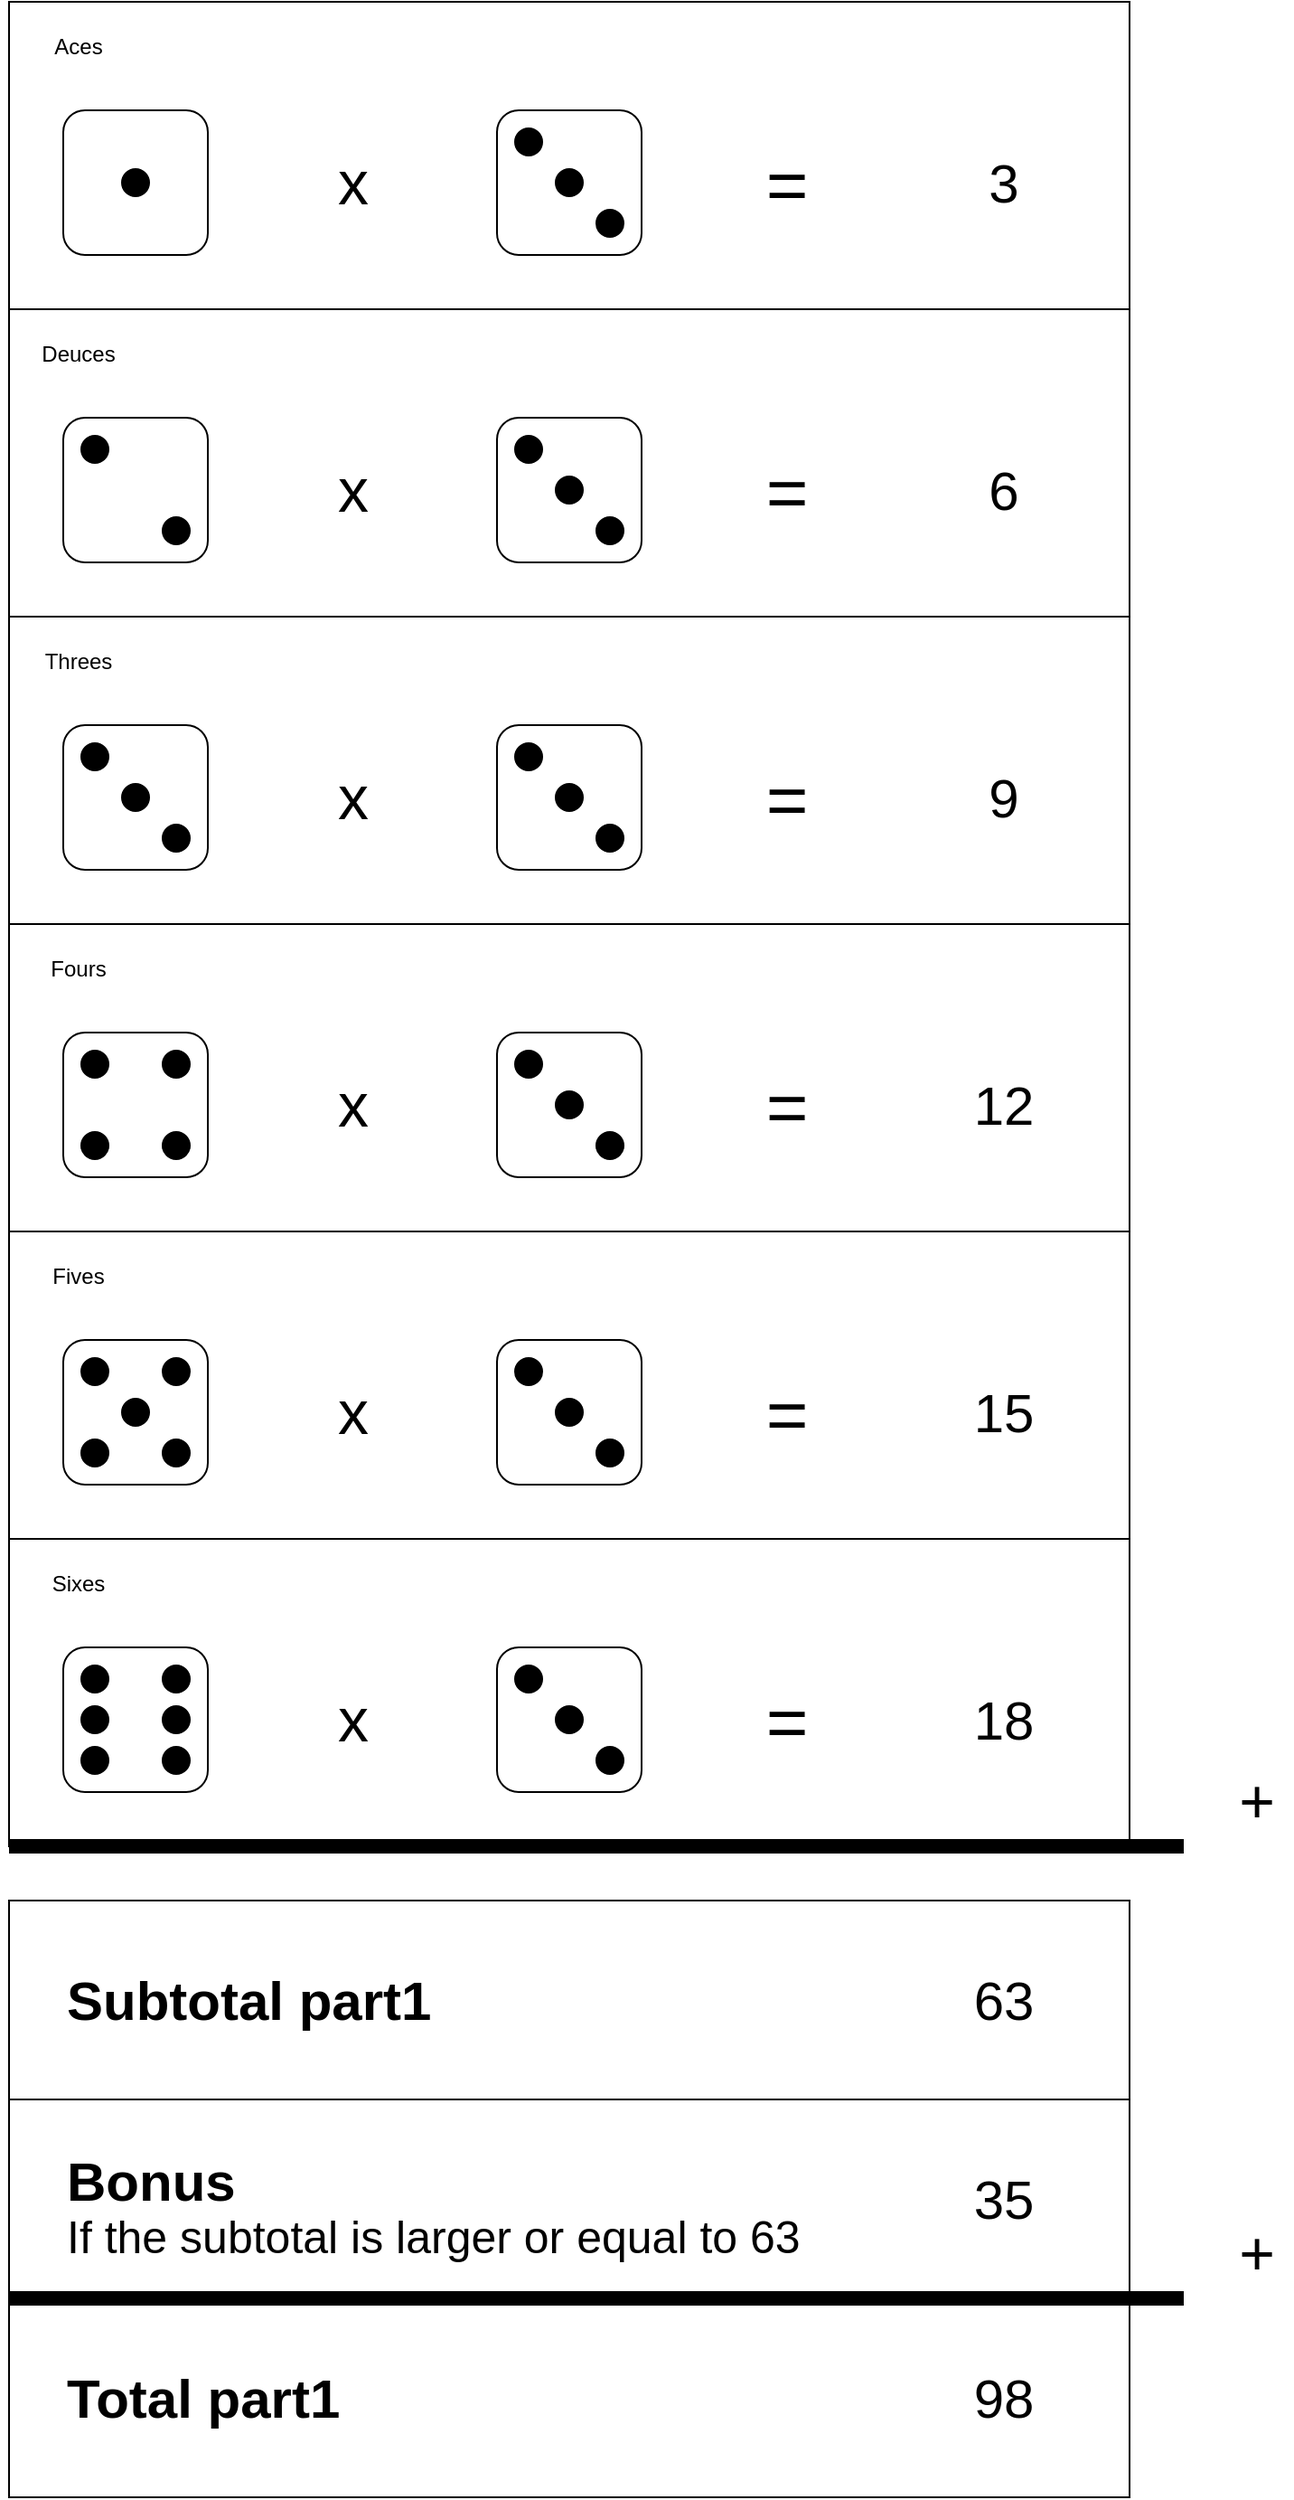 <mxfile version="20.8.5" type="device"><diagram id="bilQr91QrLmU-Cz4pOQF" name="Page-1"><mxGraphModel dx="3467" dy="1727" grid="1" gridSize="10" guides="1" tooltips="1" connect="1" arrows="1" fold="1" page="1" pageScale="1" pageWidth="900" pageHeight="1600" math="0" shadow="0"><root><mxCell id="0"/><mxCell id="1" parent="0"/><mxCell id="3JYLl49Zp33H91tTvkT3-26" value="" style="group" vertex="1" connectable="0" parent="1"><mxGeometry x="40" y="40" width="620" height="170" as="geometry"/></mxCell><mxCell id="3JYLl49Zp33H91tTvkT3-3" value="" style="rounded=0;whiteSpace=wrap;html=1;fillColor=none;" vertex="1" parent="3JYLl49Zp33H91tTvkT3-26"><mxGeometry width="620" height="170" as="geometry"/></mxCell><mxCell id="3JYLl49Zp33H91tTvkT3-1" value="" style="rounded=1;whiteSpace=wrap;html=1;" vertex="1" parent="3JYLl49Zp33H91tTvkT3-26"><mxGeometry x="30" y="60" width="80" height="80" as="geometry"/></mxCell><mxCell id="3JYLl49Zp33H91tTvkT3-2" value="" style="ellipse;whiteSpace=wrap;html=1;fillColor=#000000;" vertex="1" parent="3JYLl49Zp33H91tTvkT3-26"><mxGeometry x="62.5" y="92.5" width="15" height="15" as="geometry"/></mxCell><mxCell id="3JYLl49Zp33H91tTvkT3-4" value="Aces" style="text;html=1;align=center;verticalAlign=middle;resizable=0;points=[];autosize=1;strokeColor=none;fillColor=none;" vertex="1" parent="3JYLl49Zp33H91tTvkT3-26"><mxGeometry x="12.5" y="10" width="50" height="30" as="geometry"/></mxCell><mxCell id="3JYLl49Zp33H91tTvkT3-9" value="" style="rounded=1;whiteSpace=wrap;html=1;" vertex="1" parent="3JYLl49Zp33H91tTvkT3-26"><mxGeometry x="270" y="60" width="80" height="80" as="geometry"/></mxCell><mxCell id="3JYLl49Zp33H91tTvkT3-10" value="" style="ellipse;whiteSpace=wrap;html=1;fillColor=#000000;" vertex="1" parent="3JYLl49Zp33H91tTvkT3-26"><mxGeometry x="302.5" y="92.5" width="15" height="15" as="geometry"/></mxCell><mxCell id="3JYLl49Zp33H91tTvkT3-16" value="" style="ellipse;whiteSpace=wrap;html=1;fillColor=#000000;" vertex="1" parent="3JYLl49Zp33H91tTvkT3-26"><mxGeometry x="280" y="70" width="15" height="15" as="geometry"/></mxCell><mxCell id="3JYLl49Zp33H91tTvkT3-20" value="" style="ellipse;whiteSpace=wrap;html=1;fillColor=#000000;" vertex="1" parent="3JYLl49Zp33H91tTvkT3-26"><mxGeometry x="325" y="115" width="15" height="15" as="geometry"/></mxCell><mxCell id="3JYLl49Zp33H91tTvkT3-23" value="&lt;font style=&quot;font-size: 30px;&quot;&gt;3&lt;/font&gt;" style="text;html=1;align=center;verticalAlign=middle;resizable=0;points=[];autosize=1;strokeColor=none;fillColor=none;strokeWidth=5;" vertex="1" parent="3JYLl49Zp33H91tTvkT3-26"><mxGeometry x="530" y="75" width="40" height="50" as="geometry"/></mxCell><mxCell id="3JYLl49Zp33H91tTvkT3-24" value="&lt;font style=&quot;font-size: 40px;&quot;&gt;=&lt;/font&gt;" style="text;html=1;align=center;verticalAlign=middle;resizable=0;points=[];autosize=1;strokeColor=none;fillColor=none;strokeWidth=5;" vertex="1" parent="3JYLl49Zp33H91tTvkT3-26"><mxGeometry x="405" y="70" width="50" height="60" as="geometry"/></mxCell><mxCell id="3JYLl49Zp33H91tTvkT3-25" value="&lt;font style=&quot;font-size: 34px;&quot;&gt;x&lt;/font&gt;" style="text;html=1;align=center;verticalAlign=middle;resizable=0;points=[];autosize=1;strokeColor=none;fillColor=none;strokeWidth=5;" vertex="1" parent="3JYLl49Zp33H91tTvkT3-26"><mxGeometry x="170" y="75" width="40" height="50" as="geometry"/></mxCell><mxCell id="3JYLl49Zp33H91tTvkT3-27" value="" style="group" vertex="1" connectable="0" parent="1"><mxGeometry x="40" y="210" width="620" height="170" as="geometry"/></mxCell><mxCell id="3JYLl49Zp33H91tTvkT3-28" value="" style="rounded=0;whiteSpace=wrap;html=1;fillColor=none;" vertex="1" parent="3JYLl49Zp33H91tTvkT3-27"><mxGeometry width="620" height="170" as="geometry"/></mxCell><mxCell id="3JYLl49Zp33H91tTvkT3-29" value="" style="rounded=1;whiteSpace=wrap;html=1;" vertex="1" parent="3JYLl49Zp33H91tTvkT3-27"><mxGeometry x="30" y="60" width="80" height="80" as="geometry"/></mxCell><mxCell id="3JYLl49Zp33H91tTvkT3-31" value="Deuces" style="text;html=1;align=center;verticalAlign=middle;resizable=0;points=[];autosize=1;strokeColor=none;fillColor=none;" vertex="1" parent="3JYLl49Zp33H91tTvkT3-27"><mxGeometry x="7.5" y="10" width="60" height="30" as="geometry"/></mxCell><mxCell id="3JYLl49Zp33H91tTvkT3-32" value="" style="rounded=1;whiteSpace=wrap;html=1;" vertex="1" parent="3JYLl49Zp33H91tTvkT3-27"><mxGeometry x="270" y="60" width="80" height="80" as="geometry"/></mxCell><mxCell id="3JYLl49Zp33H91tTvkT3-33" value="" style="ellipse;whiteSpace=wrap;html=1;fillColor=#000000;" vertex="1" parent="3JYLl49Zp33H91tTvkT3-27"><mxGeometry x="302.5" y="92.5" width="15" height="15" as="geometry"/></mxCell><mxCell id="3JYLl49Zp33H91tTvkT3-34" value="" style="ellipse;whiteSpace=wrap;html=1;fillColor=#000000;" vertex="1" parent="3JYLl49Zp33H91tTvkT3-27"><mxGeometry x="280" y="70" width="15" height="15" as="geometry"/></mxCell><mxCell id="3JYLl49Zp33H91tTvkT3-35" value="" style="ellipse;whiteSpace=wrap;html=1;fillColor=#000000;" vertex="1" parent="3JYLl49Zp33H91tTvkT3-27"><mxGeometry x="325" y="115" width="15" height="15" as="geometry"/></mxCell><mxCell id="3JYLl49Zp33H91tTvkT3-36" value="&lt;font style=&quot;font-size: 30px;&quot;&gt;6&lt;/font&gt;" style="text;html=1;align=center;verticalAlign=middle;resizable=0;points=[];autosize=1;strokeColor=none;fillColor=none;strokeWidth=5;" vertex="1" parent="3JYLl49Zp33H91tTvkT3-27"><mxGeometry x="530" y="75" width="40" height="50" as="geometry"/></mxCell><mxCell id="3JYLl49Zp33H91tTvkT3-37" value="&lt;font style=&quot;font-size: 40px;&quot;&gt;=&lt;/font&gt;" style="text;html=1;align=center;verticalAlign=middle;resizable=0;points=[];autosize=1;strokeColor=none;fillColor=none;strokeWidth=5;" vertex="1" parent="3JYLl49Zp33H91tTvkT3-27"><mxGeometry x="405" y="70" width="50" height="60" as="geometry"/></mxCell><mxCell id="3JYLl49Zp33H91tTvkT3-38" value="&lt;font style=&quot;font-size: 34px;&quot;&gt;x&lt;/font&gt;" style="text;html=1;align=center;verticalAlign=middle;resizable=0;points=[];autosize=1;strokeColor=none;fillColor=none;strokeWidth=5;" vertex="1" parent="3JYLl49Zp33H91tTvkT3-27"><mxGeometry x="170" y="75" width="40" height="50" as="geometry"/></mxCell><mxCell id="3JYLl49Zp33H91tTvkT3-111" value="" style="ellipse;whiteSpace=wrap;html=1;fillColor=#000000;" vertex="1" parent="3JYLl49Zp33H91tTvkT3-27"><mxGeometry x="40" y="70" width="15" height="15" as="geometry"/></mxCell><mxCell id="3JYLl49Zp33H91tTvkT3-112" value="" style="ellipse;whiteSpace=wrap;html=1;fillColor=#000000;" vertex="1" parent="3JYLl49Zp33H91tTvkT3-27"><mxGeometry x="85" y="115" width="15" height="15" as="geometry"/></mxCell><mxCell id="3JYLl49Zp33H91tTvkT3-39" value="" style="group" vertex="1" connectable="0" parent="1"><mxGeometry x="40" y="380" width="620" height="170" as="geometry"/></mxCell><mxCell id="3JYLl49Zp33H91tTvkT3-40" value="" style="rounded=0;whiteSpace=wrap;html=1;fillColor=none;" vertex="1" parent="3JYLl49Zp33H91tTvkT3-39"><mxGeometry width="620" height="170" as="geometry"/></mxCell><mxCell id="3JYLl49Zp33H91tTvkT3-41" value="" style="rounded=1;whiteSpace=wrap;html=1;" vertex="1" parent="3JYLl49Zp33H91tTvkT3-39"><mxGeometry x="30" y="60" width="80" height="80" as="geometry"/></mxCell><mxCell id="3JYLl49Zp33H91tTvkT3-43" value="Threes" style="text;html=1;align=center;verticalAlign=middle;resizable=0;points=[];autosize=1;strokeColor=none;fillColor=none;" vertex="1" parent="3JYLl49Zp33H91tTvkT3-39"><mxGeometry x="7.5" y="10" width="60" height="30" as="geometry"/></mxCell><mxCell id="3JYLl49Zp33H91tTvkT3-44" value="" style="rounded=1;whiteSpace=wrap;html=1;" vertex="1" parent="3JYLl49Zp33H91tTvkT3-39"><mxGeometry x="270" y="60" width="80" height="80" as="geometry"/></mxCell><mxCell id="3JYLl49Zp33H91tTvkT3-45" value="" style="ellipse;whiteSpace=wrap;html=1;fillColor=#000000;" vertex="1" parent="3JYLl49Zp33H91tTvkT3-39"><mxGeometry x="302.5" y="92.5" width="15" height="15" as="geometry"/></mxCell><mxCell id="3JYLl49Zp33H91tTvkT3-46" value="" style="ellipse;whiteSpace=wrap;html=1;fillColor=#000000;" vertex="1" parent="3JYLl49Zp33H91tTvkT3-39"><mxGeometry x="280" y="70" width="15" height="15" as="geometry"/></mxCell><mxCell id="3JYLl49Zp33H91tTvkT3-47" value="" style="ellipse;whiteSpace=wrap;html=1;fillColor=#000000;" vertex="1" parent="3JYLl49Zp33H91tTvkT3-39"><mxGeometry x="325" y="115" width="15" height="15" as="geometry"/></mxCell><mxCell id="3JYLl49Zp33H91tTvkT3-48" value="&lt;font style=&quot;font-size: 30px;&quot;&gt;9&lt;/font&gt;" style="text;html=1;align=center;verticalAlign=middle;resizable=0;points=[];autosize=1;strokeColor=none;fillColor=none;strokeWidth=5;" vertex="1" parent="3JYLl49Zp33H91tTvkT3-39"><mxGeometry x="530" y="75" width="40" height="50" as="geometry"/></mxCell><mxCell id="3JYLl49Zp33H91tTvkT3-49" value="&lt;font style=&quot;font-size: 40px;&quot;&gt;=&lt;/font&gt;" style="text;html=1;align=center;verticalAlign=middle;resizable=0;points=[];autosize=1;strokeColor=none;fillColor=none;strokeWidth=5;" vertex="1" parent="3JYLl49Zp33H91tTvkT3-39"><mxGeometry x="405" y="70" width="50" height="60" as="geometry"/></mxCell><mxCell id="3JYLl49Zp33H91tTvkT3-50" value="&lt;font style=&quot;font-size: 34px;&quot;&gt;x&lt;/font&gt;" style="text;html=1;align=center;verticalAlign=middle;resizable=0;points=[];autosize=1;strokeColor=none;fillColor=none;strokeWidth=5;" vertex="1" parent="3JYLl49Zp33H91tTvkT3-39"><mxGeometry x="170" y="75" width="40" height="50" as="geometry"/></mxCell><mxCell id="3JYLl49Zp33H91tTvkT3-107" value="" style="ellipse;whiteSpace=wrap;html=1;fillColor=#000000;" vertex="1" parent="3JYLl49Zp33H91tTvkT3-39"><mxGeometry x="62.5" y="92.5" width="15" height="15" as="geometry"/></mxCell><mxCell id="3JYLl49Zp33H91tTvkT3-108" value="" style="ellipse;whiteSpace=wrap;html=1;fillColor=#000000;" vertex="1" parent="3JYLl49Zp33H91tTvkT3-39"><mxGeometry x="40" y="70" width="15" height="15" as="geometry"/></mxCell><mxCell id="3JYLl49Zp33H91tTvkT3-109" value="" style="ellipse;whiteSpace=wrap;html=1;fillColor=#000000;" vertex="1" parent="3JYLl49Zp33H91tTvkT3-39"><mxGeometry x="85" y="115" width="15" height="15" as="geometry"/></mxCell><mxCell id="3JYLl49Zp33H91tTvkT3-51" value="" style="group" vertex="1" connectable="0" parent="1"><mxGeometry x="40" y="550" width="620" height="170" as="geometry"/></mxCell><mxCell id="3JYLl49Zp33H91tTvkT3-52" value="" style="rounded=0;whiteSpace=wrap;html=1;fillColor=none;" vertex="1" parent="3JYLl49Zp33H91tTvkT3-51"><mxGeometry width="620" height="170" as="geometry"/></mxCell><mxCell id="3JYLl49Zp33H91tTvkT3-53" value="" style="rounded=1;whiteSpace=wrap;html=1;" vertex="1" parent="3JYLl49Zp33H91tTvkT3-51"><mxGeometry x="30" y="60" width="80" height="80" as="geometry"/></mxCell><mxCell id="3JYLl49Zp33H91tTvkT3-55" value="Fours" style="text;html=1;align=center;verticalAlign=middle;resizable=0;points=[];autosize=1;strokeColor=none;fillColor=none;" vertex="1" parent="3JYLl49Zp33H91tTvkT3-51"><mxGeometry x="12.5" y="10" width="50" height="30" as="geometry"/></mxCell><mxCell id="3JYLl49Zp33H91tTvkT3-56" value="" style="rounded=1;whiteSpace=wrap;html=1;" vertex="1" parent="3JYLl49Zp33H91tTvkT3-51"><mxGeometry x="270" y="60" width="80" height="80" as="geometry"/></mxCell><mxCell id="3JYLl49Zp33H91tTvkT3-57" value="" style="ellipse;whiteSpace=wrap;html=1;fillColor=#000000;" vertex="1" parent="3JYLl49Zp33H91tTvkT3-51"><mxGeometry x="302.5" y="92.5" width="15" height="15" as="geometry"/></mxCell><mxCell id="3JYLl49Zp33H91tTvkT3-58" value="" style="ellipse;whiteSpace=wrap;html=1;fillColor=#000000;" vertex="1" parent="3JYLl49Zp33H91tTvkT3-51"><mxGeometry x="280" y="70" width="15" height="15" as="geometry"/></mxCell><mxCell id="3JYLl49Zp33H91tTvkT3-59" value="" style="ellipse;whiteSpace=wrap;html=1;fillColor=#000000;" vertex="1" parent="3JYLl49Zp33H91tTvkT3-51"><mxGeometry x="325" y="115" width="15" height="15" as="geometry"/></mxCell><mxCell id="3JYLl49Zp33H91tTvkT3-60" value="&lt;font style=&quot;font-size: 30px;&quot;&gt;12&lt;/font&gt;" style="text;html=1;align=center;verticalAlign=middle;resizable=0;points=[];autosize=1;strokeColor=none;fillColor=none;strokeWidth=5;" vertex="1" parent="3JYLl49Zp33H91tTvkT3-51"><mxGeometry x="520" y="75" width="60" height="50" as="geometry"/></mxCell><mxCell id="3JYLl49Zp33H91tTvkT3-61" value="&lt;font style=&quot;font-size: 40px;&quot;&gt;=&lt;/font&gt;" style="text;html=1;align=center;verticalAlign=middle;resizable=0;points=[];autosize=1;strokeColor=none;fillColor=none;strokeWidth=5;" vertex="1" parent="3JYLl49Zp33H91tTvkT3-51"><mxGeometry x="405" y="70" width="50" height="60" as="geometry"/></mxCell><mxCell id="3JYLl49Zp33H91tTvkT3-62" value="&lt;font style=&quot;font-size: 34px;&quot;&gt;x&lt;/font&gt;" style="text;html=1;align=center;verticalAlign=middle;resizable=0;points=[];autosize=1;strokeColor=none;fillColor=none;strokeWidth=5;" vertex="1" parent="3JYLl49Zp33H91tTvkT3-51"><mxGeometry x="170" y="75" width="40" height="50" as="geometry"/></mxCell><mxCell id="3JYLl49Zp33H91tTvkT3-114" value="" style="ellipse;whiteSpace=wrap;html=1;fillColor=#000000;" vertex="1" parent="3JYLl49Zp33H91tTvkT3-51"><mxGeometry x="40" y="70" width="15" height="15" as="geometry"/></mxCell><mxCell id="3JYLl49Zp33H91tTvkT3-115" value="" style="ellipse;whiteSpace=wrap;html=1;fillColor=#000000;" vertex="1" parent="3JYLl49Zp33H91tTvkT3-51"><mxGeometry x="85" y="115" width="15" height="15" as="geometry"/></mxCell><mxCell id="3JYLl49Zp33H91tTvkT3-119" value="" style="group;rotation=90;" vertex="1" connectable="0" parent="3JYLl49Zp33H91tTvkT3-51"><mxGeometry x="40" y="70" width="60" height="60" as="geometry"/></mxCell><mxCell id="3JYLl49Zp33H91tTvkT3-117" value="" style="ellipse;whiteSpace=wrap;html=1;fillColor=#000000;rotation=90;" vertex="1" parent="3JYLl49Zp33H91tTvkT3-119"><mxGeometry x="45" width="15" height="15" as="geometry"/></mxCell><mxCell id="3JYLl49Zp33H91tTvkT3-118" value="" style="ellipse;whiteSpace=wrap;html=1;fillColor=#000000;rotation=90;" vertex="1" parent="3JYLl49Zp33H91tTvkT3-119"><mxGeometry y="45" width="15" height="15" as="geometry"/></mxCell><mxCell id="3JYLl49Zp33H91tTvkT3-63" value="" style="group" vertex="1" connectable="0" parent="1"><mxGeometry x="40" y="720" width="620" height="170" as="geometry"/></mxCell><mxCell id="3JYLl49Zp33H91tTvkT3-64" value="" style="rounded=0;whiteSpace=wrap;html=1;fillColor=none;" vertex="1" parent="3JYLl49Zp33H91tTvkT3-63"><mxGeometry width="620" height="170" as="geometry"/></mxCell><mxCell id="3JYLl49Zp33H91tTvkT3-65" value="" style="rounded=1;whiteSpace=wrap;html=1;" vertex="1" parent="3JYLl49Zp33H91tTvkT3-63"><mxGeometry x="30" y="60" width="80" height="80" as="geometry"/></mxCell><mxCell id="3JYLl49Zp33H91tTvkT3-67" value="Fives" style="text;html=1;align=center;verticalAlign=middle;resizable=0;points=[];autosize=1;strokeColor=none;fillColor=none;" vertex="1" parent="3JYLl49Zp33H91tTvkT3-63"><mxGeometry x="12.5" y="10" width="50" height="30" as="geometry"/></mxCell><mxCell id="3JYLl49Zp33H91tTvkT3-68" value="" style="rounded=1;whiteSpace=wrap;html=1;" vertex="1" parent="3JYLl49Zp33H91tTvkT3-63"><mxGeometry x="270" y="60" width="80" height="80" as="geometry"/></mxCell><mxCell id="3JYLl49Zp33H91tTvkT3-69" value="" style="ellipse;whiteSpace=wrap;html=1;fillColor=#000000;" vertex="1" parent="3JYLl49Zp33H91tTvkT3-63"><mxGeometry x="302.5" y="92.5" width="15" height="15" as="geometry"/></mxCell><mxCell id="3JYLl49Zp33H91tTvkT3-70" value="" style="ellipse;whiteSpace=wrap;html=1;fillColor=#000000;" vertex="1" parent="3JYLl49Zp33H91tTvkT3-63"><mxGeometry x="280" y="70" width="15" height="15" as="geometry"/></mxCell><mxCell id="3JYLl49Zp33H91tTvkT3-71" value="" style="ellipse;whiteSpace=wrap;html=1;fillColor=#000000;" vertex="1" parent="3JYLl49Zp33H91tTvkT3-63"><mxGeometry x="325" y="115" width="15" height="15" as="geometry"/></mxCell><mxCell id="3JYLl49Zp33H91tTvkT3-72" value="&lt;font style=&quot;font-size: 30px;&quot;&gt;15&lt;/font&gt;" style="text;html=1;align=center;verticalAlign=middle;resizable=0;points=[];autosize=1;strokeColor=none;fillColor=none;strokeWidth=5;" vertex="1" parent="3JYLl49Zp33H91tTvkT3-63"><mxGeometry x="520" y="75" width="60" height="50" as="geometry"/></mxCell><mxCell id="3JYLl49Zp33H91tTvkT3-73" value="&lt;font style=&quot;font-size: 40px;&quot;&gt;=&lt;/font&gt;" style="text;html=1;align=center;verticalAlign=middle;resizable=0;points=[];autosize=1;strokeColor=none;fillColor=none;strokeWidth=5;" vertex="1" parent="3JYLl49Zp33H91tTvkT3-63"><mxGeometry x="405" y="70" width="50" height="60" as="geometry"/></mxCell><mxCell id="3JYLl49Zp33H91tTvkT3-74" value="&lt;font style=&quot;font-size: 34px;&quot;&gt;x&lt;/font&gt;" style="text;html=1;align=center;verticalAlign=middle;resizable=0;points=[];autosize=1;strokeColor=none;fillColor=none;strokeWidth=5;" vertex="1" parent="3JYLl49Zp33H91tTvkT3-63"><mxGeometry x="170" y="75" width="40" height="50" as="geometry"/></mxCell><mxCell id="3JYLl49Zp33H91tTvkT3-120" value="" style="ellipse;whiteSpace=wrap;html=1;fillColor=#000000;" vertex="1" parent="3JYLl49Zp33H91tTvkT3-63"><mxGeometry x="62.5" y="92.5" width="15" height="15" as="geometry"/></mxCell><mxCell id="3JYLl49Zp33H91tTvkT3-121" value="" style="ellipse;whiteSpace=wrap;html=1;fillColor=#000000;" vertex="1" parent="3JYLl49Zp33H91tTvkT3-63"><mxGeometry x="40" y="70" width="15" height="15" as="geometry"/></mxCell><mxCell id="3JYLl49Zp33H91tTvkT3-122" value="" style="ellipse;whiteSpace=wrap;html=1;fillColor=#000000;" vertex="1" parent="3JYLl49Zp33H91tTvkT3-63"><mxGeometry x="85" y="115" width="15" height="15" as="geometry"/></mxCell><mxCell id="3JYLl49Zp33H91tTvkT3-123" value="" style="group;rotation=90;" vertex="1" connectable="0" parent="3JYLl49Zp33H91tTvkT3-63"><mxGeometry x="40" y="70" width="60" height="60" as="geometry"/></mxCell><mxCell id="3JYLl49Zp33H91tTvkT3-124" value="" style="ellipse;whiteSpace=wrap;html=1;fillColor=#000000;rotation=90;" vertex="1" parent="3JYLl49Zp33H91tTvkT3-123"><mxGeometry x="45" width="15" height="15" as="geometry"/></mxCell><mxCell id="3JYLl49Zp33H91tTvkT3-125" value="" style="ellipse;whiteSpace=wrap;html=1;fillColor=#000000;rotation=90;" vertex="1" parent="3JYLl49Zp33H91tTvkT3-123"><mxGeometry y="45" width="15" height="15" as="geometry"/></mxCell><mxCell id="3JYLl49Zp33H91tTvkT3-75" value="" style="group" vertex="1" connectable="0" parent="1"><mxGeometry x="40" y="890" width="620" height="170" as="geometry"/></mxCell><mxCell id="3JYLl49Zp33H91tTvkT3-76" value="" style="rounded=0;whiteSpace=wrap;html=1;fillColor=none;" vertex="1" parent="3JYLl49Zp33H91tTvkT3-75"><mxGeometry width="620" height="170" as="geometry"/></mxCell><mxCell id="3JYLl49Zp33H91tTvkT3-77" value="" style="rounded=1;whiteSpace=wrap;html=1;" vertex="1" parent="3JYLl49Zp33H91tTvkT3-75"><mxGeometry x="30" y="60" width="80" height="80" as="geometry"/></mxCell><mxCell id="3JYLl49Zp33H91tTvkT3-79" value="Sixes" style="text;html=1;align=center;verticalAlign=middle;resizable=0;points=[];autosize=1;strokeColor=none;fillColor=none;" vertex="1" parent="3JYLl49Zp33H91tTvkT3-75"><mxGeometry x="12.5" y="10" width="50" height="30" as="geometry"/></mxCell><mxCell id="3JYLl49Zp33H91tTvkT3-80" value="" style="rounded=1;whiteSpace=wrap;html=1;" vertex="1" parent="3JYLl49Zp33H91tTvkT3-75"><mxGeometry x="270" y="60" width="80" height="80" as="geometry"/></mxCell><mxCell id="3JYLl49Zp33H91tTvkT3-81" value="" style="ellipse;whiteSpace=wrap;html=1;fillColor=#000000;" vertex="1" parent="3JYLl49Zp33H91tTvkT3-75"><mxGeometry x="302.5" y="92.5" width="15" height="15" as="geometry"/></mxCell><mxCell id="3JYLl49Zp33H91tTvkT3-82" value="" style="ellipse;whiteSpace=wrap;html=1;fillColor=#000000;" vertex="1" parent="3JYLl49Zp33H91tTvkT3-75"><mxGeometry x="280" y="70" width="15" height="15" as="geometry"/></mxCell><mxCell id="3JYLl49Zp33H91tTvkT3-83" value="" style="ellipse;whiteSpace=wrap;html=1;fillColor=#000000;" vertex="1" parent="3JYLl49Zp33H91tTvkT3-75"><mxGeometry x="325" y="115" width="15" height="15" as="geometry"/></mxCell><mxCell id="3JYLl49Zp33H91tTvkT3-84" value="&lt;font style=&quot;font-size: 30px;&quot;&gt;18&lt;/font&gt;" style="text;html=1;align=center;verticalAlign=middle;resizable=0;points=[];autosize=1;strokeColor=none;fillColor=none;strokeWidth=5;" vertex="1" parent="3JYLl49Zp33H91tTvkT3-75"><mxGeometry x="520" y="75" width="60" height="50" as="geometry"/></mxCell><mxCell id="3JYLl49Zp33H91tTvkT3-85" value="&lt;font style=&quot;font-size: 40px;&quot;&gt;=&lt;/font&gt;" style="text;html=1;align=center;verticalAlign=middle;resizable=0;points=[];autosize=1;strokeColor=none;fillColor=none;strokeWidth=5;" vertex="1" parent="3JYLl49Zp33H91tTvkT3-75"><mxGeometry x="405" y="70" width="50" height="60" as="geometry"/></mxCell><mxCell id="3JYLl49Zp33H91tTvkT3-86" value="&lt;font style=&quot;font-size: 34px;&quot;&gt;x&lt;/font&gt;" style="text;html=1;align=center;verticalAlign=middle;resizable=0;points=[];autosize=1;strokeColor=none;fillColor=none;strokeWidth=5;" vertex="1" parent="3JYLl49Zp33H91tTvkT3-75"><mxGeometry x="170" y="75" width="40" height="50" as="geometry"/></mxCell><mxCell id="3JYLl49Zp33H91tTvkT3-127" value="" style="ellipse;whiteSpace=wrap;html=1;fillColor=#000000;" vertex="1" parent="3JYLl49Zp33H91tTvkT3-75"><mxGeometry x="40" y="70" width="15" height="15" as="geometry"/></mxCell><mxCell id="3JYLl49Zp33H91tTvkT3-128" value="" style="ellipse;whiteSpace=wrap;html=1;fillColor=#000000;" vertex="1" parent="3JYLl49Zp33H91tTvkT3-75"><mxGeometry x="85" y="115" width="15" height="15" as="geometry"/></mxCell><mxCell id="3JYLl49Zp33H91tTvkT3-129" value="" style="group;rotation=90;" vertex="1" connectable="0" parent="3JYLl49Zp33H91tTvkT3-75"><mxGeometry x="40" y="70" width="60" height="60" as="geometry"/></mxCell><mxCell id="3JYLl49Zp33H91tTvkT3-130" value="" style="ellipse;whiteSpace=wrap;html=1;fillColor=#000000;rotation=90;" vertex="1" parent="3JYLl49Zp33H91tTvkT3-129"><mxGeometry x="45" width="15" height="15" as="geometry"/></mxCell><mxCell id="3JYLl49Zp33H91tTvkT3-131" value="" style="ellipse;whiteSpace=wrap;html=1;fillColor=#000000;rotation=90;" vertex="1" parent="3JYLl49Zp33H91tTvkT3-129"><mxGeometry y="45" width="15" height="15" as="geometry"/></mxCell><mxCell id="3JYLl49Zp33H91tTvkT3-132" value="" style="ellipse;whiteSpace=wrap;html=1;fillColor=#000000;" vertex="1" parent="3JYLl49Zp33H91tTvkT3-129"><mxGeometry x="45" y="22.5" width="15" height="15" as="geometry"/></mxCell><mxCell id="3JYLl49Zp33H91tTvkT3-126" value="" style="ellipse;whiteSpace=wrap;html=1;fillColor=#000000;" vertex="1" parent="3JYLl49Zp33H91tTvkT3-129"><mxGeometry y="22.5" width="15" height="15" as="geometry"/></mxCell><mxCell id="3JYLl49Zp33H91tTvkT3-99" value="" style="rounded=0;whiteSpace=wrap;html=1;fillColor=none;" vertex="1" parent="1"><mxGeometry x="40" y="1090" width="620" height="110" as="geometry"/></mxCell><mxCell id="3JYLl49Zp33H91tTvkT3-100" value="" style="endArrow=none;html=1;rounded=0;fontSize=34;exitX=0;exitY=1;exitDx=0;exitDy=0;strokeWidth=8;" edge="1" parent="1" source="3JYLl49Zp33H91tTvkT3-76"><mxGeometry width="50" height="50" relative="1" as="geometry"><mxPoint x="630" y="690" as="sourcePoint"/><mxPoint x="690" y="1060" as="targetPoint"/></mxGeometry></mxCell><mxCell id="3JYLl49Zp33H91tTvkT3-101" value="&lt;font style=&quot;font-size: 34px;&quot;&gt;+&lt;/font&gt;" style="text;html=1;align=center;verticalAlign=middle;resizable=0;points=[];autosize=1;strokeColor=none;fillColor=none;strokeWidth=5;" vertex="1" parent="1"><mxGeometry x="710" y="1010" width="40" height="50" as="geometry"/></mxCell><mxCell id="3JYLl49Zp33H91tTvkT3-133" value="&lt;font style=&quot;font-size: 30px;&quot;&gt;63&lt;/font&gt;" style="text;html=1;align=center;verticalAlign=middle;resizable=0;points=[];autosize=1;strokeColor=none;fillColor=none;strokeWidth=5;" vertex="1" parent="1"><mxGeometry x="560" y="1120" width="60" height="50" as="geometry"/></mxCell><mxCell id="3JYLl49Zp33H91tTvkT3-134" value="" style="rounded=0;whiteSpace=wrap;html=1;fillColor=none;" vertex="1" parent="1"><mxGeometry x="40" y="1200" width="620" height="110" as="geometry"/></mxCell><mxCell id="3JYLl49Zp33H91tTvkT3-135" value="&lt;font style=&quot;font-size: 30px;&quot;&gt;35&lt;/font&gt;" style="text;html=1;align=center;verticalAlign=middle;resizable=0;points=[];autosize=1;strokeColor=none;fillColor=none;strokeWidth=5;" vertex="1" parent="1"><mxGeometry x="560" y="1230" width="60" height="50" as="geometry"/></mxCell><mxCell id="3JYLl49Zp33H91tTvkT3-136" value="" style="rounded=0;whiteSpace=wrap;html=1;fillColor=none;" vertex="1" parent="1"><mxGeometry x="40" y="1310" width="620" height="110" as="geometry"/></mxCell><mxCell id="3JYLl49Zp33H91tTvkT3-137" value="&lt;font style=&quot;font-size: 30px;&quot;&gt;98&lt;/font&gt;" style="text;html=1;align=center;verticalAlign=middle;resizable=0;points=[];autosize=1;strokeColor=none;fillColor=none;strokeWidth=5;" vertex="1" parent="1"><mxGeometry x="560" y="1340" width="60" height="50" as="geometry"/></mxCell><mxCell id="3JYLl49Zp33H91tTvkT3-138" value="" style="endArrow=none;html=1;rounded=0;fontSize=34;exitX=0;exitY=1;exitDx=0;exitDy=0;strokeWidth=8;" edge="1" parent="1"><mxGeometry width="50" height="50" relative="1" as="geometry"><mxPoint x="40" y="1310" as="sourcePoint"/><mxPoint x="690" y="1310" as="targetPoint"/></mxGeometry></mxCell><mxCell id="3JYLl49Zp33H91tTvkT3-139" value="&lt;font style=&quot;font-size: 34px;&quot;&gt;+&lt;/font&gt;" style="text;html=1;align=center;verticalAlign=middle;resizable=0;points=[];autosize=1;strokeColor=none;fillColor=none;strokeWidth=5;" vertex="1" parent="1"><mxGeometry x="710" y="1260" width="40" height="50" as="geometry"/></mxCell><mxCell id="3JYLl49Zp33H91tTvkT3-140" value="&lt;font style=&quot;font-size: 30px;&quot;&gt;&lt;b&gt;Subtotal part1&lt;/b&gt;&lt;/font&gt;" style="text;html=1;align=left;verticalAlign=middle;resizable=0;points=[];autosize=1;strokeColor=none;fillColor=none;strokeWidth=5;" vertex="1" parent="1"><mxGeometry x="70" y="1120" width="230" height="50" as="geometry"/></mxCell><mxCell id="3JYLl49Zp33H91tTvkT3-141" value="&lt;font style=&quot;font-size: 30px;&quot;&gt;&lt;b&gt;Total part1&lt;/b&gt;&lt;/font&gt;" style="text;html=1;align=left;verticalAlign=middle;resizable=0;points=[];autosize=1;strokeColor=none;fillColor=none;strokeWidth=5;" vertex="1" parent="1"><mxGeometry x="70" y="1340" width="170" height="50" as="geometry"/></mxCell><mxCell id="3JYLl49Zp33H91tTvkT3-142" value="&lt;font style=&quot;font-size: 30px;&quot;&gt;&lt;b&gt;Bonus&lt;/b&gt;&lt;/font&gt;" style="text;html=1;align=left;verticalAlign=middle;resizable=0;points=[];autosize=1;strokeColor=none;fillColor=none;strokeWidth=5;" vertex="1" parent="1"><mxGeometry x="70" y="1220" width="120" height="50" as="geometry"/></mxCell><mxCell id="3JYLl49Zp33H91tTvkT3-143" value="&lt;font style=&quot;font-size: 25px;&quot;&gt;If the subtotal is larger or equal to 63&lt;/font&gt;" style="text;html=1;align=left;verticalAlign=middle;resizable=0;points=[];autosize=1;strokeColor=none;fillColor=none;strokeWidth=5;" vertex="1" parent="1"><mxGeometry x="70" y="1255" width="430" height="40" as="geometry"/></mxCell></root></mxGraphModel></diagram></mxfile>